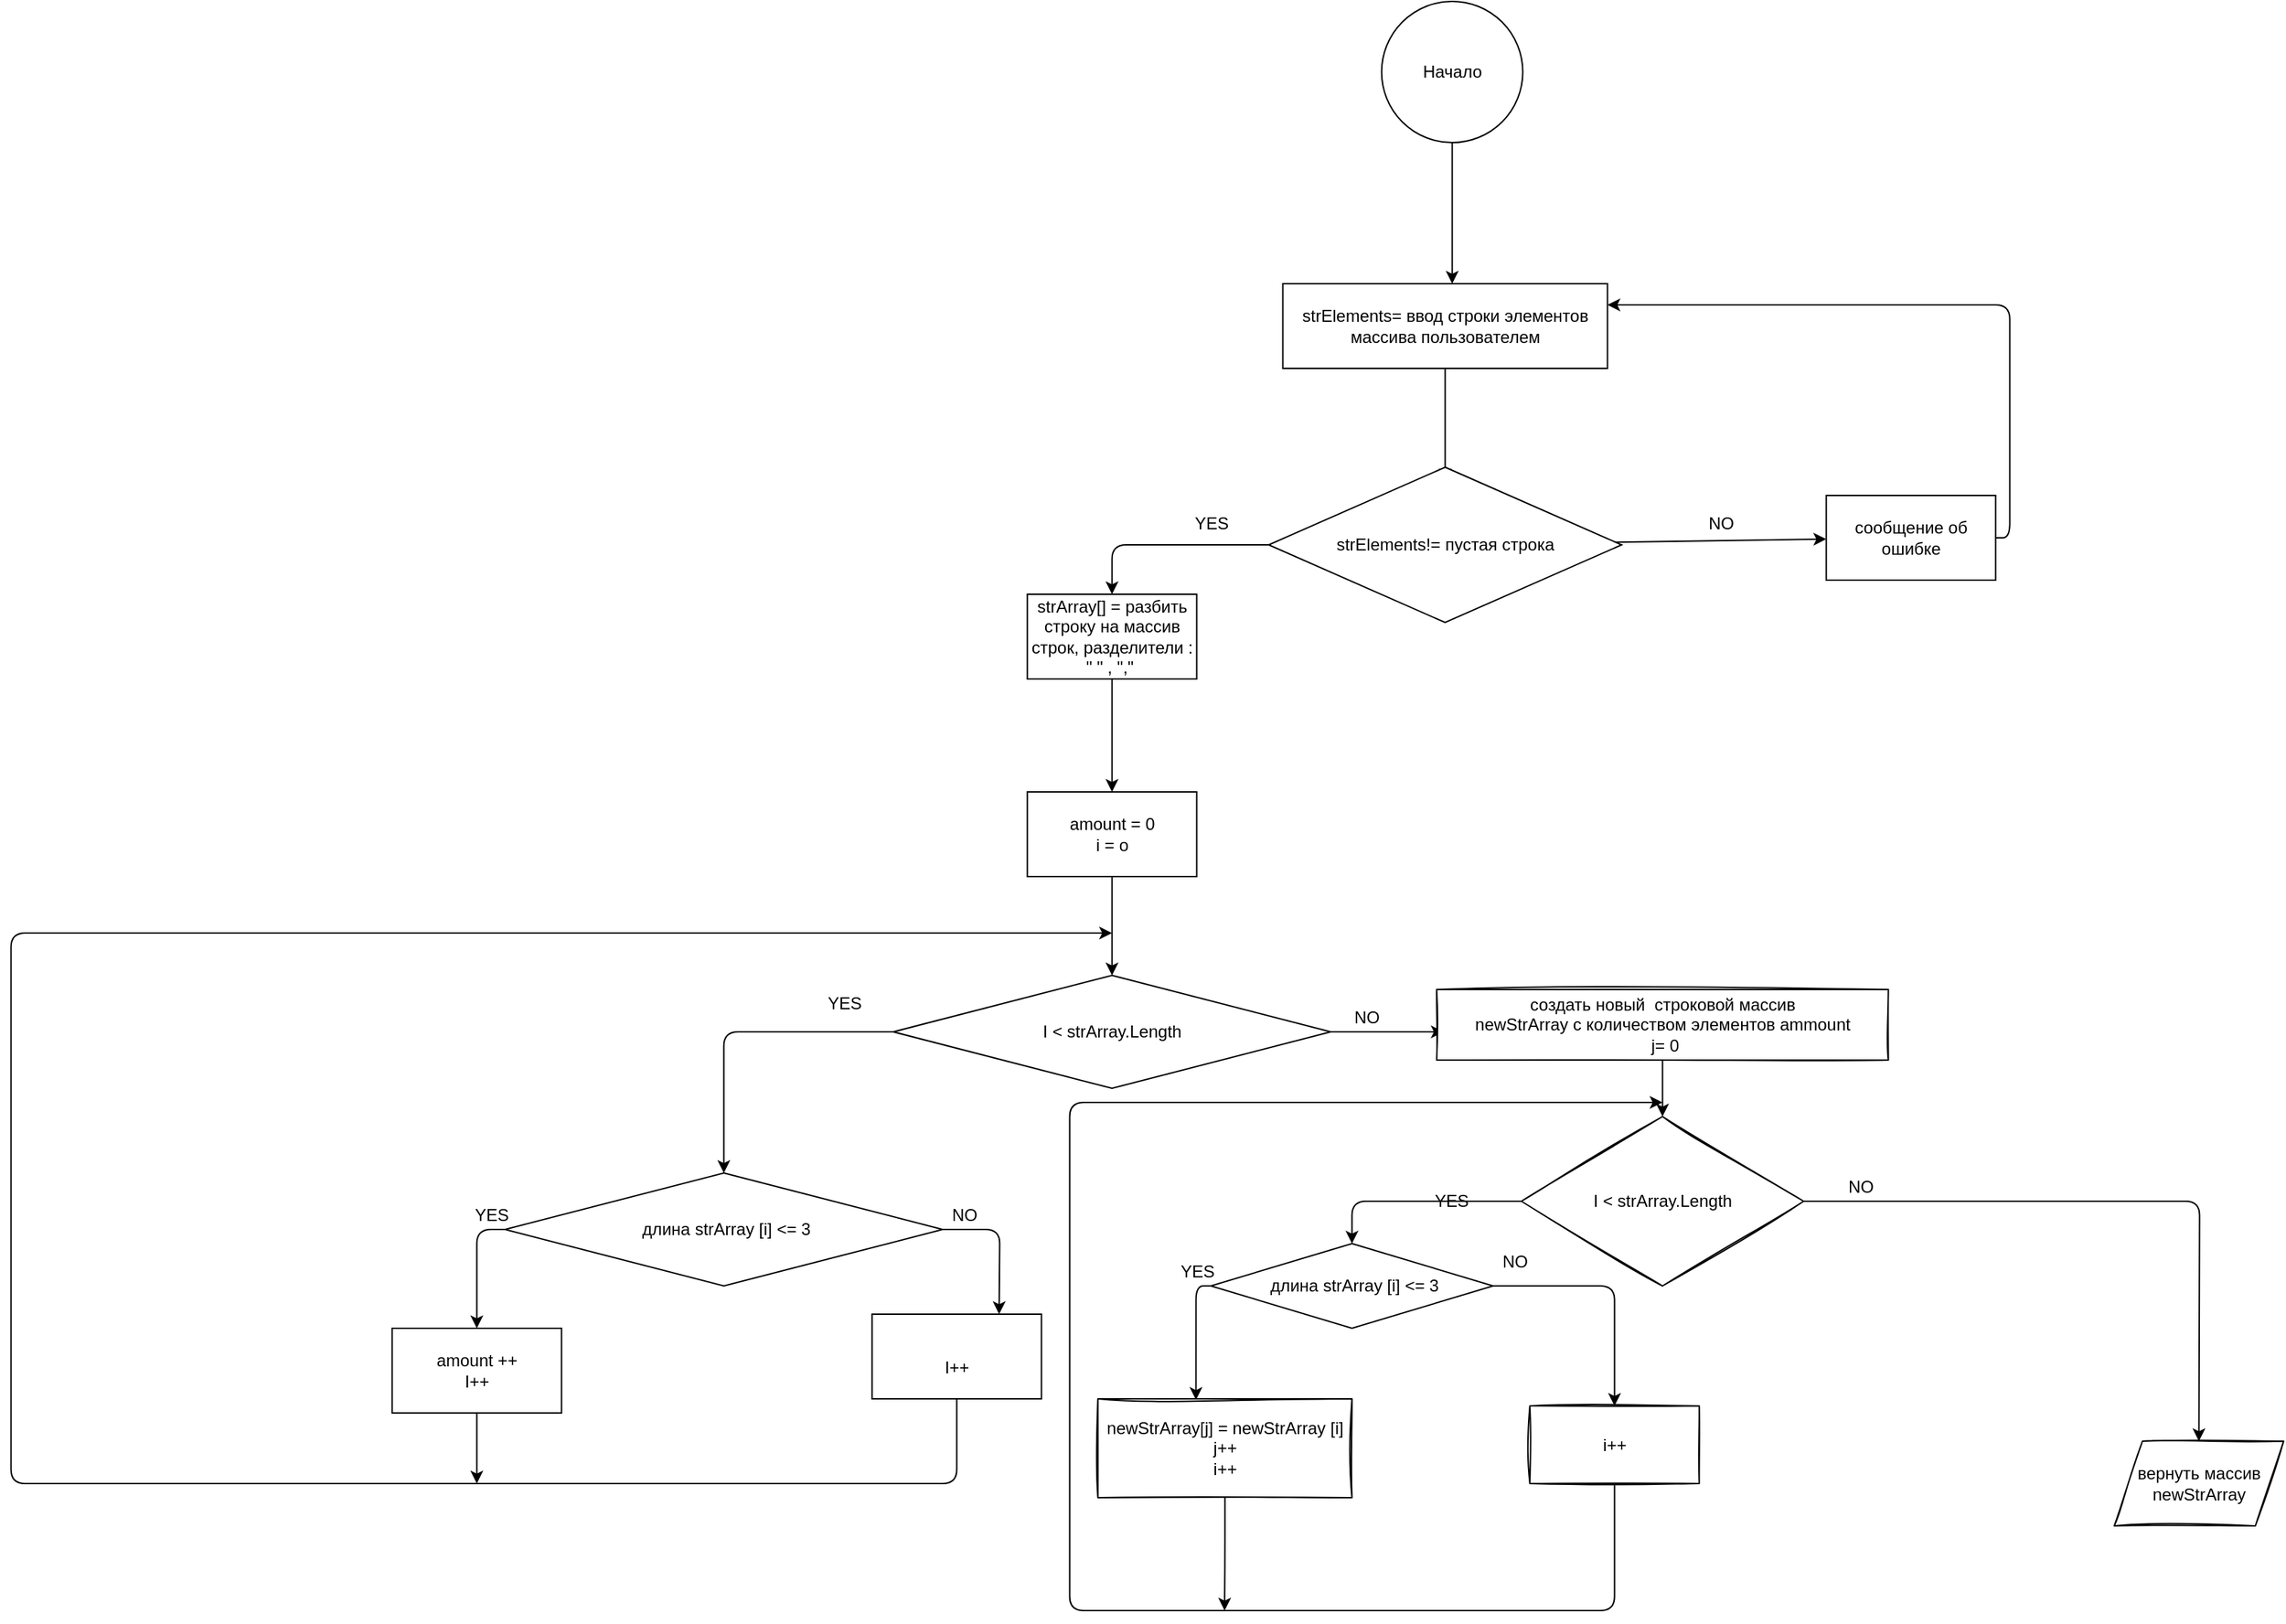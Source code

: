 <mxfile>
    <diagram id="Jodqh7Yfb0-4wRPTljmc" name="Страница 1">
        <mxGraphModel dx="2151" dy="3237" grid="1" gridSize="10" guides="1" tooltips="1" connect="1" arrows="1" fold="1" page="1" pageScale="1" pageWidth="1169" pageHeight="827" math="0" shadow="0">
            <root>
                <mxCell id="0"/>
                <mxCell id="1" parent="0"/>
                <mxCell id="20" value="" style="edgeStyle=none;html=1;" edge="1" parent="1" source="21">
                    <mxGeometry relative="1" as="geometry">
                        <mxPoint x="190.8" y="-2220" as="targetPoint"/>
                    </mxGeometry>
                </mxCell>
                <mxCell id="21" value="Начало" style="ellipse;whiteSpace=wrap;html=1;aspect=fixed;" vertex="1" parent="1">
                    <mxGeometry x="140.8" y="-2420" width="100" height="100" as="geometry"/>
                </mxCell>
                <mxCell id="22" value="" style="edgeStyle=none;html=1;" edge="1" parent="1" source="23">
                    <mxGeometry relative="1" as="geometry">
                        <mxPoint x="185.8" y="-2080" as="targetPoint"/>
                    </mxGeometry>
                </mxCell>
                <mxCell id="23" value="strElements= ввод строки элементов массива пользователем" style="rounded=0;whiteSpace=wrap;html=1;" vertex="1" parent="1">
                    <mxGeometry x="70.8" y="-2220" width="230" height="60" as="geometry"/>
                </mxCell>
                <mxCell id="24" value="" style="edgeStyle=none;html=1;" edge="1" parent="1" source="25" target="27">
                    <mxGeometry relative="1" as="geometry"/>
                </mxCell>
                <mxCell id="32" style="edgeStyle=orthogonalEdgeStyle;html=1;exitX=0;exitY=0.5;exitDx=0;exitDy=0;entryX=0.5;entryY=0;entryDx=0;entryDy=0;" edge="1" parent="1" source="25" target="30">
                    <mxGeometry relative="1" as="geometry"/>
                </mxCell>
                <mxCell id="25" value="&lt;span&gt;strElements!= пустая строка&lt;/span&gt;" style="rhombus;whiteSpace=wrap;html=1;" vertex="1" parent="1">
                    <mxGeometry x="60.8" y="-2090" width="250" height="110" as="geometry"/>
                </mxCell>
                <mxCell id="26" style="edgeStyle=orthogonalEdgeStyle;html=1;exitX=1;exitY=0.5;exitDx=0;exitDy=0;entryX=1;entryY=0.25;entryDx=0;entryDy=0;" edge="1" parent="1" source="27" target="23">
                    <mxGeometry relative="1" as="geometry"/>
                </mxCell>
                <mxCell id="27" value="сообщение об ошибке" style="whiteSpace=wrap;html=1;" vertex="1" parent="1">
                    <mxGeometry x="455.8" y="-2070" width="120" height="60" as="geometry"/>
                </mxCell>
                <mxCell id="28" value="NO" style="text;html=1;align=center;verticalAlign=middle;resizable=0;points=[];autosize=1;strokeColor=none;fillColor=none;" vertex="1" parent="1">
                    <mxGeometry x="365.8" y="-2060" width="30" height="20" as="geometry"/>
                </mxCell>
                <mxCell id="35" value="" style="edgeStyle=orthogonalEdgeStyle;html=1;" edge="1" parent="1" source="30" target="34">
                    <mxGeometry relative="1" as="geometry"/>
                </mxCell>
                <mxCell id="30" value="strArray[] = разбить строку на массив строк, разделители : &quot; &quot; , &quot;,&quot;&amp;nbsp;" style="rounded=0;whiteSpace=wrap;html=1;" vertex="1" parent="1">
                    <mxGeometry x="-110.2" y="-2000" width="120" height="60" as="geometry"/>
                </mxCell>
                <mxCell id="33" value="YES" style="text;html=1;align=center;verticalAlign=middle;resizable=0;points=[];autosize=1;strokeColor=none;fillColor=none;" vertex="1" parent="1">
                    <mxGeometry x="-0.2" y="-2060" width="40" height="20" as="geometry"/>
                </mxCell>
                <mxCell id="37" value="" style="edgeStyle=orthogonalEdgeStyle;html=1;" edge="1" parent="1" source="34" target="36">
                    <mxGeometry relative="1" as="geometry"/>
                </mxCell>
                <mxCell id="34" value="amount = 0&lt;br&gt;i = o" style="rounded=0;whiteSpace=wrap;html=1;" vertex="1" parent="1">
                    <mxGeometry x="-110.2" y="-1860" width="120" height="60" as="geometry"/>
                </mxCell>
                <mxCell id="42" value="" style="edgeStyle=orthogonalEdgeStyle;html=1;" edge="1" parent="1" source="36">
                    <mxGeometry relative="1" as="geometry">
                        <mxPoint x="184.8" y="-1690" as="targetPoint"/>
                    </mxGeometry>
                </mxCell>
                <mxCell id="44" style="edgeStyle=orthogonalEdgeStyle;html=1;exitX=0;exitY=0.5;exitDx=0;exitDy=0;" edge="1" parent="1" source="36" target="38">
                    <mxGeometry relative="1" as="geometry"/>
                </mxCell>
                <mxCell id="36" value="I &amp;lt; strArray.Length" style="rhombus;whiteSpace=wrap;html=1;rounded=0;" vertex="1" parent="1">
                    <mxGeometry x="-205.2" y="-1730" width="310" height="80" as="geometry"/>
                </mxCell>
                <mxCell id="47" style="edgeStyle=orthogonalEdgeStyle;html=1;exitX=0;exitY=0.5;exitDx=0;exitDy=0;entryX=0.5;entryY=0;entryDx=0;entryDy=0;" edge="1" parent="1" source="38" target="46">
                    <mxGeometry relative="1" as="geometry"/>
                </mxCell>
                <mxCell id="53" style="edgeStyle=orthogonalEdgeStyle;html=1;" edge="1" parent="1" source="38">
                    <mxGeometry relative="1" as="geometry">
                        <mxPoint x="-130.2" y="-1490" as="targetPoint"/>
                    </mxGeometry>
                </mxCell>
                <mxCell id="38" value="&amp;nbsp;длина strArray [i] &amp;lt;= 3" style="rhombus;whiteSpace=wrap;html=1;rounded=0;" vertex="1" parent="1">
                    <mxGeometry x="-480.2" y="-1590" width="310" height="80" as="geometry"/>
                </mxCell>
                <mxCell id="40" value="YES" style="text;html=1;align=center;verticalAlign=middle;resizable=0;points=[];autosize=1;strokeColor=none;fillColor=none;" vertex="1" parent="1">
                    <mxGeometry x="-260.2" y="-1720" width="40" height="20" as="geometry"/>
                </mxCell>
                <mxCell id="59" value="" style="edgeStyle=orthogonalEdgeStyle;html=1;" edge="1" parent="1" source="43" target="58">
                    <mxGeometry relative="1" as="geometry"/>
                </mxCell>
                <mxCell id="43" value="создать новый&amp;nbsp; строковой массив&lt;br&gt;newStrArray c количеством элементов ammount&lt;br&gt;&amp;nbsp;j= 0" style="rounded=0;whiteSpace=wrap;html=1;sketch=1;" vertex="1" parent="1">
                    <mxGeometry x="179.8" y="-1720" width="320" height="50" as="geometry"/>
                </mxCell>
                <mxCell id="56" style="edgeStyle=orthogonalEdgeStyle;html=1;" edge="1" parent="1" source="46">
                    <mxGeometry relative="1" as="geometry">
                        <mxPoint x="-500.2" y="-1370" as="targetPoint"/>
                    </mxGeometry>
                </mxCell>
                <mxCell id="46" value="amount ++&lt;br&gt;I++" style="rounded=0;whiteSpace=wrap;html=1;" vertex="1" parent="1">
                    <mxGeometry x="-560.2" y="-1480" width="120" height="60" as="geometry"/>
                </mxCell>
                <mxCell id="48" value="YES" style="text;html=1;align=center;verticalAlign=middle;resizable=0;points=[];autosize=1;strokeColor=none;fillColor=none;" vertex="1" parent="1">
                    <mxGeometry x="-510.2" y="-1570" width="40" height="20" as="geometry"/>
                </mxCell>
                <mxCell id="55" style="edgeStyle=orthogonalEdgeStyle;html=1;" edge="1" parent="1" source="49">
                    <mxGeometry relative="1" as="geometry">
                        <mxPoint x="-50.2" y="-1760" as="targetPoint"/>
                        <Array as="points">
                            <mxPoint x="-160.2" y="-1370"/>
                            <mxPoint x="-830.2" y="-1370"/>
                            <mxPoint x="-830.2" y="-1760"/>
                        </Array>
                    </mxGeometry>
                </mxCell>
                <mxCell id="49" value="&lt;br&gt;I++" style="rounded=0;whiteSpace=wrap;html=1;" vertex="1" parent="1">
                    <mxGeometry x="-220.2" y="-1490" width="120" height="60" as="geometry"/>
                </mxCell>
                <mxCell id="51" value="NO" style="text;html=1;align=center;verticalAlign=middle;resizable=0;points=[];autosize=1;strokeColor=none;fillColor=none;" vertex="1" parent="1">
                    <mxGeometry x="-170.2" y="-1570" width="30" height="20" as="geometry"/>
                </mxCell>
                <mxCell id="57" value="NO" style="text;html=1;align=center;verticalAlign=middle;resizable=0;points=[];autosize=1;strokeColor=none;fillColor=none;" vertex="1" parent="1">
                    <mxGeometry x="114.8" y="-1710" width="30" height="20" as="geometry"/>
                </mxCell>
                <mxCell id="71" style="edgeStyle=orthogonalEdgeStyle;html=1;exitX=0;exitY=0.5;exitDx=0;exitDy=0;entryX=0.5;entryY=0;entryDx=0;entryDy=0;" edge="1" parent="1" source="58" target="61">
                    <mxGeometry relative="1" as="geometry"/>
                </mxCell>
                <mxCell id="78" style="edgeStyle=orthogonalEdgeStyle;html=1;" edge="1" parent="1" source="58">
                    <mxGeometry relative="1" as="geometry">
                        <mxPoint x="719.8" y="-1400" as="targetPoint"/>
                    </mxGeometry>
                </mxCell>
                <mxCell id="58" value="I &amp;lt; strArray.Length" style="rhombus;whiteSpace=wrap;html=1;rounded=0;sketch=1;" vertex="1" parent="1">
                    <mxGeometry x="239.8" y="-1630" width="200" height="120" as="geometry"/>
                </mxCell>
                <mxCell id="73" style="edgeStyle=orthogonalEdgeStyle;html=1;exitX=1;exitY=0.5;exitDx=0;exitDy=0;entryX=0.5;entryY=0;entryDx=0;entryDy=0;" edge="1" parent="1" source="61" target="67">
                    <mxGeometry relative="1" as="geometry"/>
                </mxCell>
                <mxCell id="74" style="edgeStyle=orthogonalEdgeStyle;html=1;exitX=0;exitY=0.5;exitDx=0;exitDy=0;entryX=0.386;entryY=0.011;entryDx=0;entryDy=0;entryPerimeter=0;" edge="1" parent="1" source="61" target="70">
                    <mxGeometry relative="1" as="geometry"/>
                </mxCell>
                <mxCell id="61" value="&amp;nbsp;длина strArray [i] &amp;lt;= 3" style="rhombus;whiteSpace=wrap;html=1;rounded=0;" vertex="1" parent="1">
                    <mxGeometry x="19.8" y="-1540" width="200" height="60" as="geometry"/>
                </mxCell>
                <mxCell id="63" value="YES" style="text;html=1;align=center;verticalAlign=middle;resizable=0;points=[];autosize=1;strokeColor=none;fillColor=none;" vertex="1" parent="1">
                    <mxGeometry x="169.8" y="-1580" width="40" height="20" as="geometry"/>
                </mxCell>
                <mxCell id="66" value="NO" style="text;html=1;align=center;verticalAlign=middle;resizable=0;points=[];autosize=1;strokeColor=none;fillColor=none;" vertex="1" parent="1">
                    <mxGeometry x="219.8" y="-1537" width="30" height="20" as="geometry"/>
                </mxCell>
                <mxCell id="77" style="edgeStyle=orthogonalEdgeStyle;html=1;exitX=0.5;exitY=1;exitDx=0;exitDy=0;" edge="1" parent="1" source="67">
                    <mxGeometry relative="1" as="geometry">
                        <mxPoint x="339.8" y="-1640" as="targetPoint"/>
                        <Array as="points">
                            <mxPoint x="305.8" y="-1280"/>
                            <mxPoint x="-80.2" y="-1280"/>
                            <mxPoint x="-80.2" y="-1640"/>
                        </Array>
                    </mxGeometry>
                </mxCell>
                <mxCell id="67" value="i++" style="rounded=0;whiteSpace=wrap;html=1;sketch=1;" vertex="1" parent="1">
                    <mxGeometry x="245.8" y="-1425" width="120" height="55" as="geometry"/>
                </mxCell>
                <mxCell id="69" value="YES" style="text;html=1;align=center;verticalAlign=middle;resizable=0;points=[];autosize=1;strokeColor=none;fillColor=none;" vertex="1" parent="1">
                    <mxGeometry x="-10.2" y="-1530" width="40" height="20" as="geometry"/>
                </mxCell>
                <mxCell id="81" style="edgeStyle=orthogonalEdgeStyle;html=1;exitX=0.5;exitY=1;exitDx=0;exitDy=0;" edge="1" parent="1" source="70">
                    <mxGeometry relative="1" as="geometry">
                        <mxPoint x="29.55" y="-1280" as="targetPoint"/>
                    </mxGeometry>
                </mxCell>
                <mxCell id="70" value="newStrArray[j] = newStrArray [i]&lt;br&gt;j++&lt;br&gt;i++" style="rounded=0;whiteSpace=wrap;html=1;sketch=1;" vertex="1" parent="1">
                    <mxGeometry x="-60.2" y="-1430" width="180" height="70" as="geometry"/>
                </mxCell>
                <mxCell id="79" value="NO" style="text;html=1;align=center;verticalAlign=middle;resizable=0;points=[];autosize=1;strokeColor=none;fillColor=none;" vertex="1" parent="1">
                    <mxGeometry x="464.8" y="-1590" width="30" height="20" as="geometry"/>
                </mxCell>
                <mxCell id="80" value="вернуть массив&lt;br&gt;newStrArray" style="shape=parallelogram;perimeter=parallelogramPerimeter;whiteSpace=wrap;html=1;fixedSize=1;sketch=1;" vertex="1" parent="1">
                    <mxGeometry x="659.8" y="-1400" width="120" height="60" as="geometry"/>
                </mxCell>
            </root>
        </mxGraphModel>
    </diagram>
</mxfile>